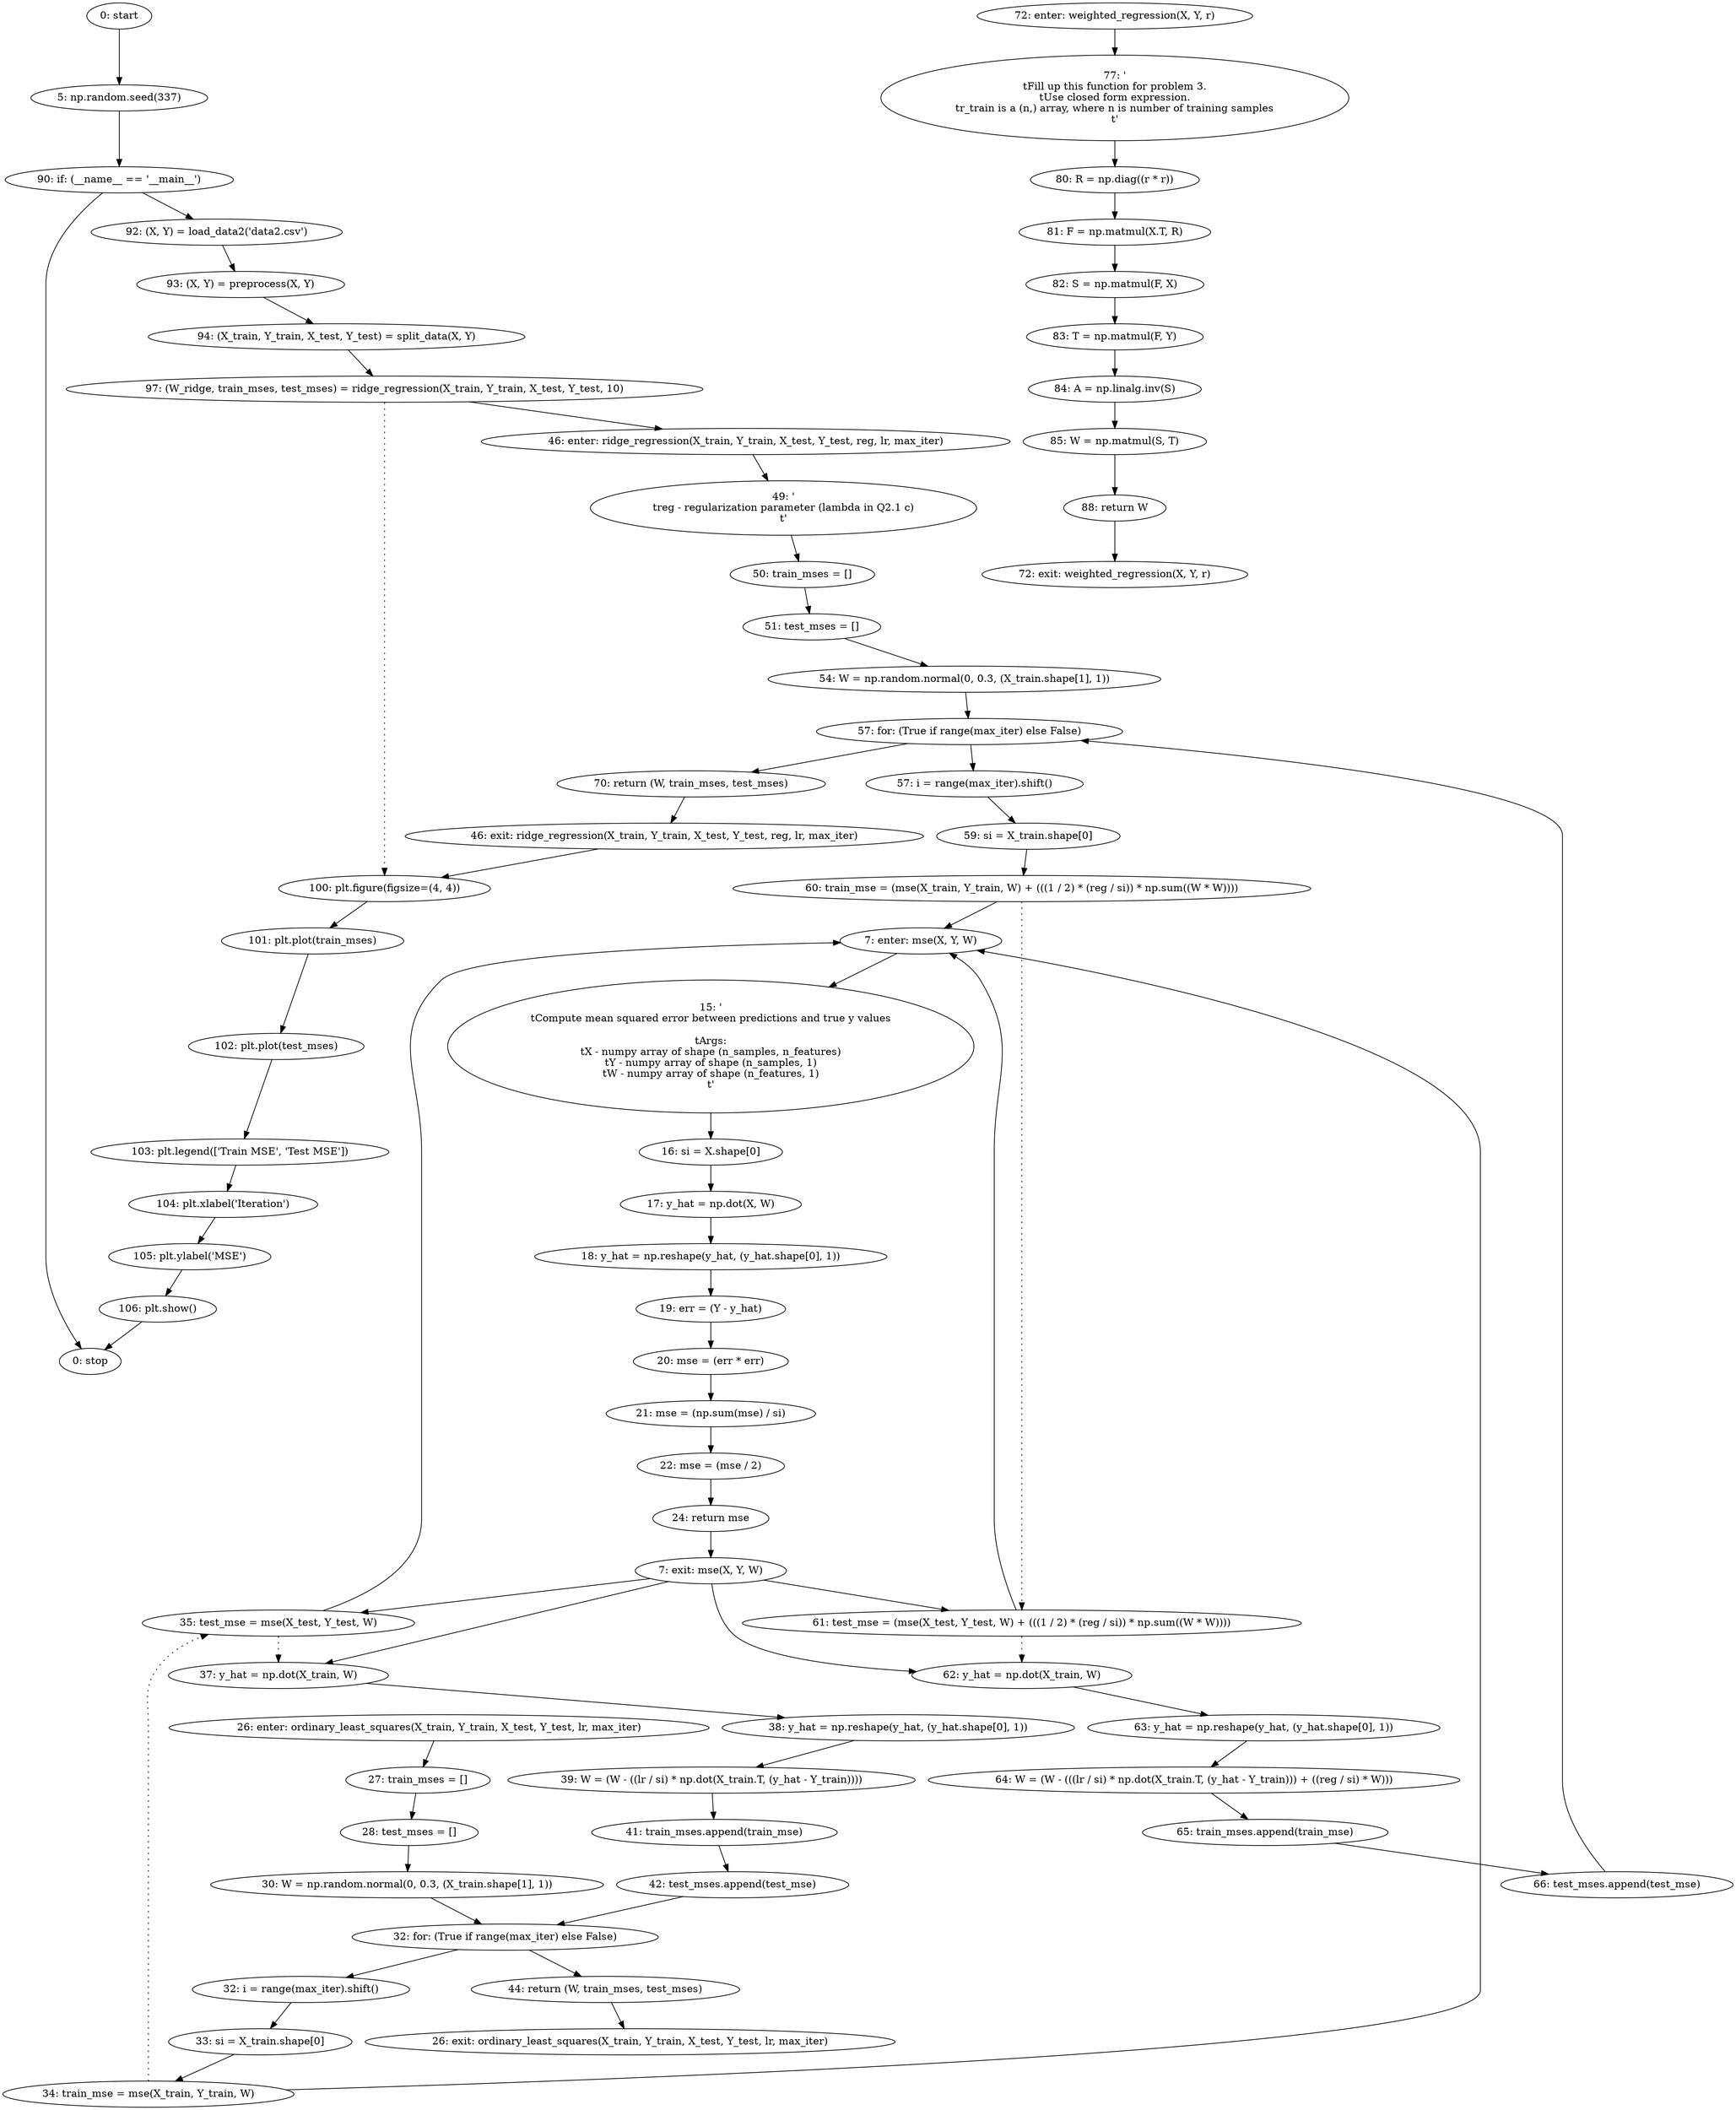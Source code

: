 strict digraph "" {
	node [label="\N"];
	0	 [label="0: start"];
	1	 [label="5: np.random.seed(337)"];
	0 -> 1;
	56	 [label="90: if: (__name__ == '__main__')"];
	1 -> 56;
	57	 [label="92: (X, Y) = load_data2('data2.csv')"];
	56 -> 57;
	68	 [label="0: stop"];
	56 -> 68;
	2	 [label="7: enter: mse(X, Y, W)"];
	4	 [label="15: '\n\tCompute mean squared error between predictions and true y values\n\n\tArgs:\n\tX - numpy array of shape (n_samples, n_features)\n\tY \
- numpy array of shape (n_samples, 1)\n\tW - numpy array of shape (n_features, 1)\n\t'"];
	2 -> 4;
	5	 [label="16: si = X.shape[0]"];
	4 -> 5;
	21	 [label="34: train_mse = mse(X_train, Y_train, W)"];
	21 -> 2;
	22	 [label="35: test_mse = mse(X_test, Y_test, W)"];
	21 -> 22	 [style=dotted,
		weight=100];
	22 -> 2;
	23	 [label="37: y_hat = np.dot(X_train, W)"];
	22 -> 23	 [style=dotted,
		weight=100];
	24	 [label="38: y_hat = np.reshape(y_hat, (y_hat.shape[0], 1))"];
	23 -> 24;
	38	 [label="60: train_mse = (mse(X_train, Y_train, W) + (((1 / 2) * (reg / si)) * np.sum((W * W))))"];
	38 -> 2;
	39	 [label="61: test_mse = (mse(X_test, Y_test, W) + (((1 / 2) * (reg / si)) * np.sum((W * W))))"];
	38 -> 39	 [style=dotted,
		weight=100];
	39 -> 2;
	40	 [label="62: y_hat = np.dot(X_train, W)"];
	39 -> 40	 [style=dotted,
		weight=100];
	41	 [label="63: y_hat = np.reshape(y_hat, (y_hat.shape[0], 1))"];
	40 -> 41;
	3	 [label="7: exit: mse(X, Y, W)"];
	3 -> 22;
	3 -> 23;
	3 -> 39;
	3 -> 40;
	12	 [label="24: return mse"];
	12 -> 3;
	6	 [label="17: y_hat = np.dot(X, W)"];
	5 -> 6;
	7	 [label="18: y_hat = np.reshape(y_hat, (y_hat.shape[0], 1))"];
	6 -> 7;
	8	 [label="19: err = (Y - y_hat)"];
	7 -> 8;
	9	 [label="20: mse = (err * err)"];
	8 -> 9;
	10	 [label="21: mse = (np.sum(mse) / si)"];
	9 -> 10;
	11	 [label="22: mse = (mse / 2)"];
	10 -> 11;
	11 -> 12;
	13	 [label="26: enter: ordinary_least_squares(X_train, Y_train, X_test, Y_test, lr, max_iter)"];
	15	 [label="27: train_mses = []"];
	13 -> 15;
	16	 [label="28: test_mses = []"];
	15 -> 16;
	14	 [label="26: exit: ordinary_least_squares(X_train, Y_train, X_test, Y_test, lr, max_iter)"];
	28	 [label="44: return (W, train_mses, test_mses)"];
	28 -> 14;
	17	 [label="30: W = np.random.normal(0, 0.3, (X_train.shape[1], 1))"];
	16 -> 17;
	18	 [label="32: for: (True if range(max_iter) else False)"];
	17 -> 18;
	18 -> 28;
	19	 [label="32: i = range(max_iter).shift()"];
	18 -> 19;
	20	 [label="33: si = X_train.shape[0]"];
	19 -> 20;
	27	 [label="42: test_mses.append(test_mse)"];
	27 -> 18;
	20 -> 21;
	25	 [label="39: W = (W - ((lr / si) * np.dot(X_train.T, (y_hat - Y_train))))"];
	24 -> 25;
	26	 [label="41: train_mses.append(train_mse)"];
	25 -> 26;
	26 -> 27;
	29	 [label="46: enter: ridge_regression(X_train, Y_train, X_test, Y_test, reg, lr, max_iter)"];
	31	 [label="49: '\n\treg - regularization parameter (lambda in Q2.1 c)\n\t'"];
	29 -> 31;
	32	 [label="50: train_mses = []"];
	31 -> 32;
	60	 [label="97: (W_ridge, train_mses, test_mses) = ridge_regression(X_train, Y_train, X_test, Y_test, 10)"];
	60 -> 29;
	61	 [label="100: plt.figure(figsize=(4, 4))"];
	60 -> 61	 [style=dotted,
		weight=100];
	62	 [label="101: plt.plot(train_mses)"];
	61 -> 62;
	30	 [label="46: exit: ridge_regression(X_train, Y_train, X_test, Y_test, reg, lr, max_iter)"];
	30 -> 61;
	45	 [label="70: return (W, train_mses, test_mses)"];
	45 -> 30;
	33	 [label="51: test_mses = []"];
	32 -> 33;
	34	 [label="54: W = np.random.normal(0, 0.3, (X_train.shape[1], 1))"];
	33 -> 34;
	35	 [label="57: for: (True if range(max_iter) else False)"];
	34 -> 35;
	35 -> 45;
	36	 [label="57: i = range(max_iter).shift()"];
	35 -> 36;
	37	 [label="59: si = X_train.shape[0]"];
	36 -> 37;
	44	 [label="66: test_mses.append(test_mse)"];
	44 -> 35;
	37 -> 38;
	42	 [label="64: W = (W - (((lr / si) * np.dot(X_train.T, (y_hat - Y_train))) + ((reg / si) * W)))"];
	41 -> 42;
	43	 [label="65: train_mses.append(train_mse)"];
	42 -> 43;
	43 -> 44;
	46	 [label="72: enter: weighted_regression(X, Y, r)"];
	48	 [label="77: '\n\tFill up this function for problem 3.\n\tUse closed form expression.\n\tr_train is a (n,) array, where n is number of training \
samples\n\t'"];
	46 -> 48;
	49	 [label="80: R = np.diag((r * r))"];
	48 -> 49;
	47	 [label="72: exit: weighted_regression(X, Y, r)"];
	55	 [label="88: return W"];
	55 -> 47;
	50	 [label="81: F = np.matmul(X.T, R)"];
	49 -> 50;
	51	 [label="82: S = np.matmul(F, X)"];
	50 -> 51;
	52	 [label="83: T = np.matmul(F, Y)"];
	51 -> 52;
	53	 [label="84: A = np.linalg.inv(S)"];
	52 -> 53;
	54	 [label="85: W = np.matmul(S, T)"];
	53 -> 54;
	54 -> 55;
	58	 [label="93: (X, Y) = preprocess(X, Y)"];
	57 -> 58;
	59	 [label="94: (X_train, Y_train, X_test, Y_test) = split_data(X, Y)"];
	58 -> 59;
	59 -> 60;
	63	 [label="102: plt.plot(test_mses)"];
	62 -> 63;
	64	 [label="103: plt.legend(['Train MSE', 'Test MSE'])"];
	63 -> 64;
	65	 [label="104: plt.xlabel('Iteration')"];
	64 -> 65;
	66	 [label="105: plt.ylabel('MSE')"];
	65 -> 66;
	67	 [label="106: plt.show()"];
	66 -> 67;
	67 -> 68;
}

